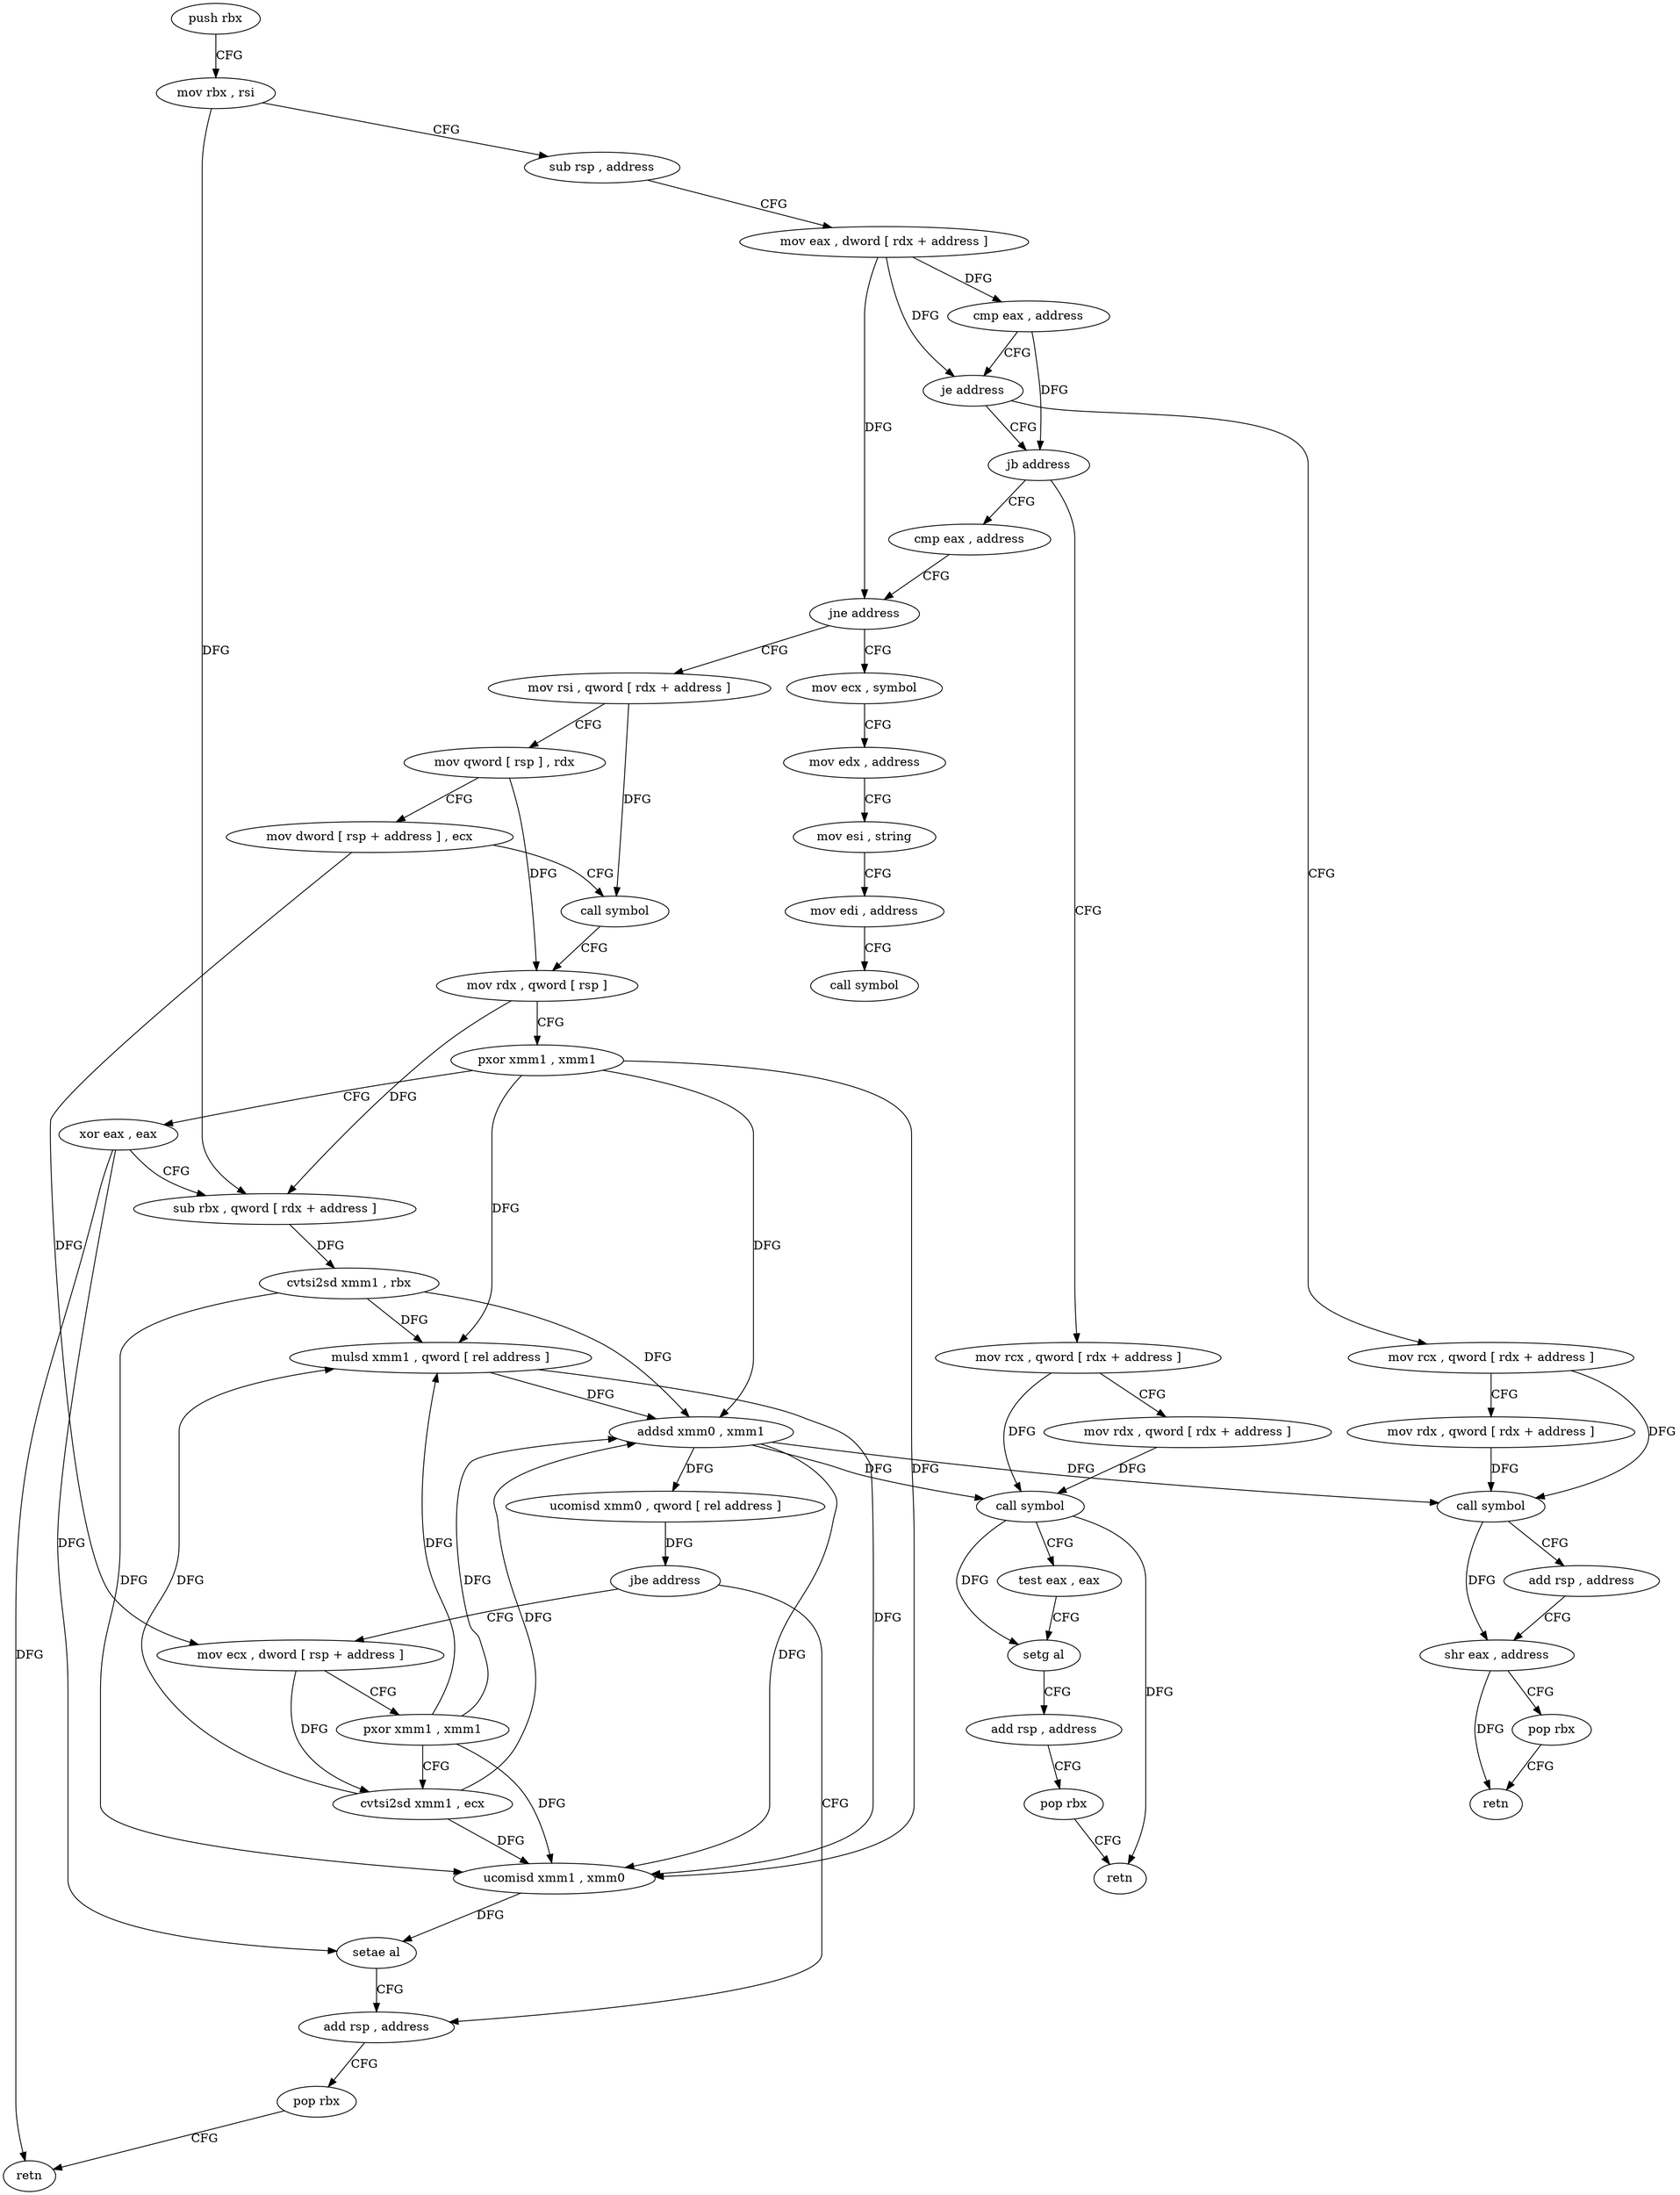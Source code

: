 digraph "func" {
"4212816" [label = "push rbx" ]
"4212817" [label = "mov rbx , rsi" ]
"4212820" [label = "sub rsp , address" ]
"4212824" [label = "mov eax , dword [ rdx + address ]" ]
"4212827" [label = "cmp eax , address" ]
"4212830" [label = "je address" ]
"4212992" [label = "mov rcx , qword [ rdx + address ]" ]
"4212836" [label = "jb address" ]
"4212996" [label = "mov rdx , qword [ rdx + address ]" ]
"4213000" [label = "call symbol" ]
"4213005" [label = "add rsp , address" ]
"4213009" [label = "shr eax , address" ]
"4213012" [label = "pop rbx" ]
"4213013" [label = "retn" ]
"4212960" [label = "mov rcx , qword [ rdx + address ]" ]
"4212838" [label = "cmp eax , address" ]
"4212964" [label = "mov rdx , qword [ rdx + address ]" ]
"4212968" [label = "call symbol" ]
"4212973" [label = "test eax , eax" ]
"4212975" [label = "setg al" ]
"4212978" [label = "add rsp , address" ]
"4212982" [label = "pop rbx" ]
"4212983" [label = "retn" ]
"4212841" [label = "jne address" ]
"4212928" [label = "mov ecx , symbol" ]
"4212843" [label = "mov rsi , qword [ rdx + address ]" ]
"4212933" [label = "mov edx , address" ]
"4212938" [label = "mov esi , string" ]
"4212943" [label = "mov edi , address" ]
"4212948" [label = "call symbol" ]
"4212847" [label = "mov qword [ rsp ] , rdx" ]
"4212851" [label = "mov dword [ rsp + address ] , ecx" ]
"4212855" [label = "call symbol" ]
"4212860" [label = "mov rdx , qword [ rsp ]" ]
"4212864" [label = "pxor xmm1 , xmm1" ]
"4212868" [label = "xor eax , eax" ]
"4212870" [label = "sub rbx , qword [ rdx + address ]" ]
"4212874" [label = "cvtsi2sd xmm1 , rbx" ]
"4212879" [label = "mulsd xmm1 , qword [ rel address ]" ]
"4212887" [label = "addsd xmm0 , xmm1" ]
"4212891" [label = "ucomisd xmm0 , qword [ rel address ]" ]
"4212899" [label = "jbe address" ]
"4212920" [label = "add rsp , address" ]
"4212901" [label = "mov ecx , dword [ rsp + address ]" ]
"4212924" [label = "pop rbx" ]
"4212925" [label = "retn" ]
"4212905" [label = "pxor xmm1 , xmm1" ]
"4212909" [label = "cvtsi2sd xmm1 , ecx" ]
"4212913" [label = "ucomisd xmm1 , xmm0" ]
"4212917" [label = "setae al" ]
"4212816" -> "4212817" [ label = "CFG" ]
"4212817" -> "4212820" [ label = "CFG" ]
"4212817" -> "4212870" [ label = "DFG" ]
"4212820" -> "4212824" [ label = "CFG" ]
"4212824" -> "4212827" [ label = "DFG" ]
"4212824" -> "4212830" [ label = "DFG" ]
"4212824" -> "4212841" [ label = "DFG" ]
"4212827" -> "4212830" [ label = "CFG" ]
"4212827" -> "4212836" [ label = "DFG" ]
"4212830" -> "4212992" [ label = "CFG" ]
"4212830" -> "4212836" [ label = "CFG" ]
"4212992" -> "4212996" [ label = "CFG" ]
"4212992" -> "4213000" [ label = "DFG" ]
"4212836" -> "4212960" [ label = "CFG" ]
"4212836" -> "4212838" [ label = "CFG" ]
"4212996" -> "4213000" [ label = "DFG" ]
"4213000" -> "4213005" [ label = "CFG" ]
"4213000" -> "4213009" [ label = "DFG" ]
"4213005" -> "4213009" [ label = "CFG" ]
"4213009" -> "4213012" [ label = "CFG" ]
"4213009" -> "4213013" [ label = "DFG" ]
"4213012" -> "4213013" [ label = "CFG" ]
"4212960" -> "4212964" [ label = "CFG" ]
"4212960" -> "4212968" [ label = "DFG" ]
"4212838" -> "4212841" [ label = "CFG" ]
"4212964" -> "4212968" [ label = "DFG" ]
"4212968" -> "4212973" [ label = "CFG" ]
"4212968" -> "4212975" [ label = "DFG" ]
"4212968" -> "4212983" [ label = "DFG" ]
"4212973" -> "4212975" [ label = "CFG" ]
"4212975" -> "4212978" [ label = "CFG" ]
"4212978" -> "4212982" [ label = "CFG" ]
"4212982" -> "4212983" [ label = "CFG" ]
"4212841" -> "4212928" [ label = "CFG" ]
"4212841" -> "4212843" [ label = "CFG" ]
"4212928" -> "4212933" [ label = "CFG" ]
"4212843" -> "4212847" [ label = "CFG" ]
"4212843" -> "4212855" [ label = "DFG" ]
"4212933" -> "4212938" [ label = "CFG" ]
"4212938" -> "4212943" [ label = "CFG" ]
"4212943" -> "4212948" [ label = "CFG" ]
"4212847" -> "4212851" [ label = "CFG" ]
"4212847" -> "4212860" [ label = "DFG" ]
"4212851" -> "4212855" [ label = "CFG" ]
"4212851" -> "4212901" [ label = "DFG" ]
"4212855" -> "4212860" [ label = "CFG" ]
"4212860" -> "4212864" [ label = "CFG" ]
"4212860" -> "4212870" [ label = "DFG" ]
"4212864" -> "4212868" [ label = "CFG" ]
"4212864" -> "4212879" [ label = "DFG" ]
"4212864" -> "4212887" [ label = "DFG" ]
"4212864" -> "4212913" [ label = "DFG" ]
"4212868" -> "4212870" [ label = "CFG" ]
"4212868" -> "4212925" [ label = "DFG" ]
"4212868" -> "4212917" [ label = "DFG" ]
"4212870" -> "4212874" [ label = "DFG" ]
"4212874" -> "4212879" [ label = "DFG" ]
"4212874" -> "4212887" [ label = "DFG" ]
"4212874" -> "4212913" [ label = "DFG" ]
"4212879" -> "4212887" [ label = "DFG" ]
"4212879" -> "4212913" [ label = "DFG" ]
"4212887" -> "4212891" [ label = "DFG" ]
"4212887" -> "4213000" [ label = "DFG" ]
"4212887" -> "4212968" [ label = "DFG" ]
"4212887" -> "4212913" [ label = "DFG" ]
"4212891" -> "4212899" [ label = "DFG" ]
"4212899" -> "4212920" [ label = "CFG" ]
"4212899" -> "4212901" [ label = "CFG" ]
"4212920" -> "4212924" [ label = "CFG" ]
"4212901" -> "4212905" [ label = "CFG" ]
"4212901" -> "4212909" [ label = "DFG" ]
"4212924" -> "4212925" [ label = "CFG" ]
"4212905" -> "4212909" [ label = "CFG" ]
"4212905" -> "4212879" [ label = "DFG" ]
"4212905" -> "4212887" [ label = "DFG" ]
"4212905" -> "4212913" [ label = "DFG" ]
"4212909" -> "4212913" [ label = "DFG" ]
"4212909" -> "4212879" [ label = "DFG" ]
"4212909" -> "4212887" [ label = "DFG" ]
"4212913" -> "4212917" [ label = "DFG" ]
"4212917" -> "4212920" [ label = "CFG" ]
}
